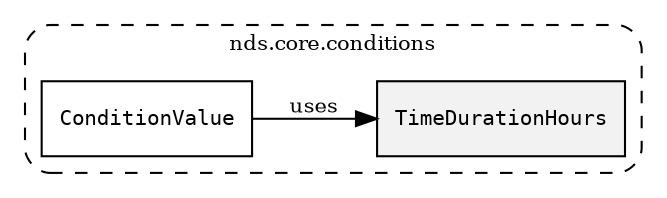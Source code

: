 /**
 * This dot file creates symbol collaboration diagram for TimeDurationHours.
 */
digraph ZSERIO
{
    node [shape=box, fontsize=10];
    rankdir="LR";
    fontsize=10;
    tooltip="TimeDurationHours collaboration diagram";

    subgraph "cluster_nds.core.conditions"
    {
        style="dashed, rounded";
        label="nds.core.conditions";
        tooltip="Package nds.core.conditions";
        href="../../../content/packages/nds.core.conditions.html#Package-nds-core-conditions";
        target="_parent";

        "TimeDurationHours" [style="filled", fillcolor="#0000000D", target="_parent", label=<<font face="monospace"><table align="center" border="0" cellspacing="0" cellpadding="0"><tr><td href="../../../content/packages/nds.core.conditions.html#Structure-TimeDurationHours" title="Structure defined in nds.core.conditions">TimeDurationHours</td></tr></table></font>>];
        "ConditionValue" [target="_parent", label=<<font face="monospace"><table align="center" border="0" cellspacing="0" cellpadding="0"><tr><td href="../../../content/packages/nds.core.conditions.html#Choice-ConditionValue" title="Choice defined in nds.core.conditions">ConditionValue</td></tr></table></font>>];
    }

    "ConditionValue" -> "TimeDurationHours" [label="uses", fontsize=10];
}
